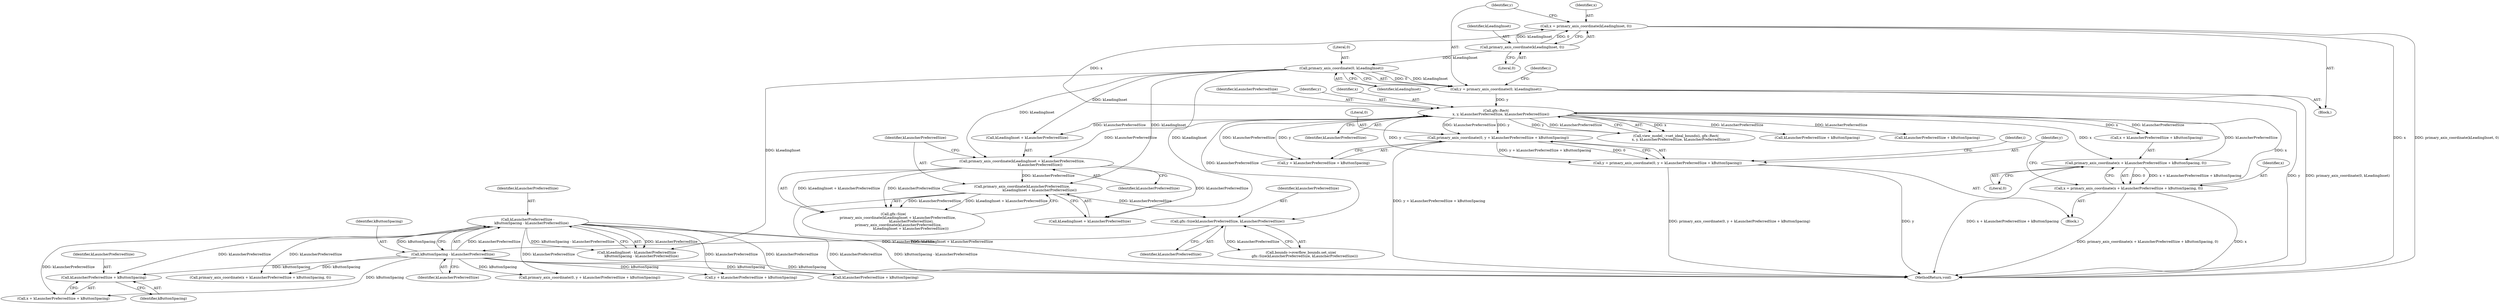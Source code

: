 digraph "1_Chrome_3475f5e448ddf5e48888f3d0563245cc46e3c98b_0@API" {
"1000282" [label="(Call,kLauncherPreferredSize + kButtonSpacing)"];
"1000191" [label="(Call,kLauncherPreferredSize -\n       kButtonSpacing - kLauncherPreferredSize)"];
"1000193" [label="(Call,kButtonSpacing - kLauncherPreferredSize)"];
"1000181" [label="(Call,gfx::Size(kLauncherPreferredSize, kLauncherPreferredSize))"];
"1000175" [label="(Call,primary_axis_coordinate(kLauncherPreferredSize,\n                                kLeadingInset + kLauncherPreferredSize))"];
"1000170" [label="(Call,primary_axis_coordinate(kLeadingInset + kLauncherPreferredSize,\n                                 kLauncherPreferredSize))"];
"1000122" [label="(Call,primary_axis_coordinate(0, kLeadingInset))"];
"1000116" [label="(Call,primary_axis_coordinate(kLeadingInset, 0))"];
"1000138" [label="(Call,gfx::Rect(\n         x, y, kLauncherPreferredSize, kLauncherPreferredSize))"];
"1000143" [label="(Call,x = primary_axis_coordinate(x + kLauncherPreferredSize + kButtonSpacing, 0))"];
"1000145" [label="(Call,primary_axis_coordinate(x + kLauncherPreferredSize + kButtonSpacing, 0))"];
"1000114" [label="(Call,x = primary_axis_coordinate(kLeadingInset, 0))"];
"1000120" [label="(Call,y = primary_axis_coordinate(0, kLeadingInset))"];
"1000152" [label="(Call,y = primary_axis_coordinate(0, y + kLauncherPreferredSize + kButtonSpacing))"];
"1000154" [label="(Call,primary_axis_coordinate(0, y + kLauncherPreferredSize + kButtonSpacing))"];
"1000290" [label="(Call,y + kLauncherPreferredSize + kButtonSpacing)"];
"1000123" [label="(Literal,0)"];
"1000283" [label="(Identifier,kLauncherPreferredSize)"];
"1000146" [label="(Call,x + kLauncherPreferredSize + kButtonSpacing)"];
"1000192" [label="(Identifier,kLauncherPreferredSize)"];
"1000145" [label="(Call,primary_axis_coordinate(x + kLauncherPreferredSize + kButtonSpacing, 0))"];
"1000142" [label="(Identifier,kLauncherPreferredSize)"];
"1000140" [label="(Identifier,y)"];
"1000193" [label="(Call,kButtonSpacing - kLauncherPreferredSize)"];
"1000115" [label="(Identifier,x)"];
"1000183" [label="(Identifier,kLauncherPreferredSize)"];
"1000189" [label="(Call,kLeadingInset - kLauncherPreferredSize -\n       kButtonSpacing - kLauncherPreferredSize)"];
"1000170" [label="(Call,primary_axis_coordinate(kLeadingInset + kLauncherPreferredSize,\n                                 kLauncherPreferredSize))"];
"1000282" [label="(Call,kLauncherPreferredSize + kButtonSpacing)"];
"1000284" [label="(Identifier,kButtonSpacing)"];
"1000122" [label="(Call,primary_axis_coordinate(0, kLeadingInset))"];
"1000175" [label="(Call,primary_axis_coordinate(kLauncherPreferredSize,\n                                kLeadingInset + kLauncherPreferredSize))"];
"1000155" [label="(Literal,0)"];
"1000176" [label="(Identifier,kLauncherPreferredSize)"];
"1000144" [label="(Identifier,x)"];
"1000124" [label="(Identifier,kLeadingInset)"];
"1000136" [label="(Call,view_model_->set_ideal_bounds(i, gfx::Rect(\n         x, y, kLauncherPreferredSize, kLauncherPreferredSize)))"];
"1000288" [label="(Call,primary_axis_coordinate(0, y + kLauncherPreferredSize + kButtonSpacing))"];
"1000177" [label="(Call,kLeadingInset + kLauncherPreferredSize)"];
"1000114" [label="(Call,x = primary_axis_coordinate(kLeadingInset, 0))"];
"1000143" [label="(Call,x = primary_axis_coordinate(x + kLauncherPreferredSize + kButtonSpacing, 0))"];
"1000181" [label="(Call,gfx::Size(kLauncherPreferredSize, kLauncherPreferredSize))"];
"1000299" [label="(MethodReturn,void)"];
"1000180" [label="(Call,bounds->overflow_bounds.set_size(\n       gfx::Size(kLauncherPreferredSize, kLauncherPreferredSize)))"];
"1000116" [label="(Call,primary_axis_coordinate(kLeadingInset, 0))"];
"1000152" [label="(Call,y = primary_axis_coordinate(0, y + kLauncherPreferredSize + kButtonSpacing))"];
"1000134" [label="(Identifier,i)"];
"1000194" [label="(Identifier,kButtonSpacing)"];
"1000292" [label="(Call,kLauncherPreferredSize + kButtonSpacing)"];
"1000148" [label="(Call,kLauncherPreferredSize + kButtonSpacing)"];
"1000138" [label="(Call,gfx::Rect(\n         x, y, kLauncherPreferredSize, kLauncherPreferredSize))"];
"1000117" [label="(Identifier,kLeadingInset)"];
"1000195" [label="(Identifier,kLauncherPreferredSize)"];
"1000135" [label="(Block,)"];
"1000174" [label="(Identifier,kLauncherPreferredSize)"];
"1000128" [label="(Identifier,i)"];
"1000158" [label="(Call,kLauncherPreferredSize + kButtonSpacing)"];
"1000139" [label="(Identifier,x)"];
"1000169" [label="(Call,gfx::Size(\n        primary_axis_coordinate(kLeadingInset + kLauncherPreferredSize,\n                                 kLauncherPreferredSize),\n         primary_axis_coordinate(kLauncherPreferredSize,\n                                kLeadingInset + kLauncherPreferredSize)))"];
"1000153" [label="(Identifier,y)"];
"1000171" [label="(Call,kLeadingInset + kLauncherPreferredSize)"];
"1000191" [label="(Call,kLauncherPreferredSize -\n       kButtonSpacing - kLauncherPreferredSize)"];
"1000120" [label="(Call,y = primary_axis_coordinate(0, kLeadingInset))"];
"1000156" [label="(Call,y + kLauncherPreferredSize + kButtonSpacing)"];
"1000151" [label="(Literal,0)"];
"1000280" [label="(Call,x + kLauncherPreferredSize + kButtonSpacing)"];
"1000279" [label="(Call,primary_axis_coordinate(x + kLauncherPreferredSize + kButtonSpacing, 0))"];
"1000141" [label="(Identifier,kLauncherPreferredSize)"];
"1000154" [label="(Call,primary_axis_coordinate(0, y + kLauncherPreferredSize + kButtonSpacing))"];
"1000118" [label="(Literal,0)"];
"1000121" [label="(Identifier,y)"];
"1000102" [label="(Block,)"];
"1000182" [label="(Identifier,kLauncherPreferredSize)"];
"1000282" -> "1000280"  [label="AST: "];
"1000282" -> "1000284"  [label="CFG: "];
"1000283" -> "1000282"  [label="AST: "];
"1000284" -> "1000282"  [label="AST: "];
"1000280" -> "1000282"  [label="CFG: "];
"1000191" -> "1000282"  [label="DDG: kLauncherPreferredSize"];
"1000193" -> "1000282"  [label="DDG: kButtonSpacing"];
"1000191" -> "1000189"  [label="AST: "];
"1000191" -> "1000193"  [label="CFG: "];
"1000192" -> "1000191"  [label="AST: "];
"1000193" -> "1000191"  [label="AST: "];
"1000189" -> "1000191"  [label="CFG: "];
"1000191" -> "1000299"  [label="DDG: kButtonSpacing - kLauncherPreferredSize"];
"1000191" -> "1000299"  [label="DDG: kLauncherPreferredSize"];
"1000191" -> "1000189"  [label="DDG: kLauncherPreferredSize"];
"1000191" -> "1000189"  [label="DDG: kButtonSpacing - kLauncherPreferredSize"];
"1000193" -> "1000191"  [label="DDG: kLauncherPreferredSize"];
"1000193" -> "1000191"  [label="DDG: kButtonSpacing"];
"1000191" -> "1000279"  [label="DDG: kLauncherPreferredSize"];
"1000191" -> "1000280"  [label="DDG: kLauncherPreferredSize"];
"1000191" -> "1000288"  [label="DDG: kLauncherPreferredSize"];
"1000191" -> "1000290"  [label="DDG: kLauncherPreferredSize"];
"1000191" -> "1000292"  [label="DDG: kLauncherPreferredSize"];
"1000193" -> "1000195"  [label="CFG: "];
"1000194" -> "1000193"  [label="AST: "];
"1000195" -> "1000193"  [label="AST: "];
"1000193" -> "1000299"  [label="DDG: kButtonSpacing"];
"1000181" -> "1000193"  [label="DDG: kLauncherPreferredSize"];
"1000193" -> "1000279"  [label="DDG: kButtonSpacing"];
"1000193" -> "1000280"  [label="DDG: kButtonSpacing"];
"1000193" -> "1000288"  [label="DDG: kButtonSpacing"];
"1000193" -> "1000290"  [label="DDG: kButtonSpacing"];
"1000193" -> "1000292"  [label="DDG: kButtonSpacing"];
"1000181" -> "1000180"  [label="AST: "];
"1000181" -> "1000183"  [label="CFG: "];
"1000182" -> "1000181"  [label="AST: "];
"1000183" -> "1000181"  [label="AST: "];
"1000180" -> "1000181"  [label="CFG: "];
"1000181" -> "1000180"  [label="DDG: kLauncherPreferredSize"];
"1000175" -> "1000181"  [label="DDG: kLauncherPreferredSize"];
"1000138" -> "1000181"  [label="DDG: kLauncherPreferredSize"];
"1000175" -> "1000169"  [label="AST: "];
"1000175" -> "1000177"  [label="CFG: "];
"1000176" -> "1000175"  [label="AST: "];
"1000177" -> "1000175"  [label="AST: "];
"1000169" -> "1000175"  [label="CFG: "];
"1000175" -> "1000299"  [label="DDG: kLeadingInset + kLauncherPreferredSize"];
"1000175" -> "1000169"  [label="DDG: kLauncherPreferredSize"];
"1000175" -> "1000169"  [label="DDG: kLeadingInset + kLauncherPreferredSize"];
"1000170" -> "1000175"  [label="DDG: kLauncherPreferredSize"];
"1000122" -> "1000175"  [label="DDG: kLeadingInset"];
"1000170" -> "1000169"  [label="AST: "];
"1000170" -> "1000174"  [label="CFG: "];
"1000171" -> "1000170"  [label="AST: "];
"1000174" -> "1000170"  [label="AST: "];
"1000176" -> "1000170"  [label="CFG: "];
"1000170" -> "1000169"  [label="DDG: kLeadingInset + kLauncherPreferredSize"];
"1000170" -> "1000169"  [label="DDG: kLauncherPreferredSize"];
"1000122" -> "1000170"  [label="DDG: kLeadingInset"];
"1000138" -> "1000170"  [label="DDG: kLauncherPreferredSize"];
"1000170" -> "1000177"  [label="DDG: kLauncherPreferredSize"];
"1000122" -> "1000120"  [label="AST: "];
"1000122" -> "1000124"  [label="CFG: "];
"1000123" -> "1000122"  [label="AST: "];
"1000124" -> "1000122"  [label="AST: "];
"1000120" -> "1000122"  [label="CFG: "];
"1000122" -> "1000120"  [label="DDG: 0"];
"1000122" -> "1000120"  [label="DDG: kLeadingInset"];
"1000116" -> "1000122"  [label="DDG: kLeadingInset"];
"1000122" -> "1000171"  [label="DDG: kLeadingInset"];
"1000122" -> "1000177"  [label="DDG: kLeadingInset"];
"1000122" -> "1000189"  [label="DDG: kLeadingInset"];
"1000116" -> "1000114"  [label="AST: "];
"1000116" -> "1000118"  [label="CFG: "];
"1000117" -> "1000116"  [label="AST: "];
"1000118" -> "1000116"  [label="AST: "];
"1000114" -> "1000116"  [label="CFG: "];
"1000116" -> "1000114"  [label="DDG: kLeadingInset"];
"1000116" -> "1000114"  [label="DDG: 0"];
"1000138" -> "1000136"  [label="AST: "];
"1000138" -> "1000142"  [label="CFG: "];
"1000139" -> "1000138"  [label="AST: "];
"1000140" -> "1000138"  [label="AST: "];
"1000141" -> "1000138"  [label="AST: "];
"1000142" -> "1000138"  [label="AST: "];
"1000136" -> "1000138"  [label="CFG: "];
"1000138" -> "1000136"  [label="DDG: x"];
"1000138" -> "1000136"  [label="DDG: y"];
"1000138" -> "1000136"  [label="DDG: kLauncherPreferredSize"];
"1000143" -> "1000138"  [label="DDG: x"];
"1000114" -> "1000138"  [label="DDG: x"];
"1000120" -> "1000138"  [label="DDG: y"];
"1000152" -> "1000138"  [label="DDG: y"];
"1000138" -> "1000145"  [label="DDG: x"];
"1000138" -> "1000145"  [label="DDG: kLauncherPreferredSize"];
"1000138" -> "1000146"  [label="DDG: x"];
"1000138" -> "1000146"  [label="DDG: kLauncherPreferredSize"];
"1000138" -> "1000148"  [label="DDG: kLauncherPreferredSize"];
"1000138" -> "1000154"  [label="DDG: y"];
"1000138" -> "1000154"  [label="DDG: kLauncherPreferredSize"];
"1000138" -> "1000156"  [label="DDG: y"];
"1000138" -> "1000156"  [label="DDG: kLauncherPreferredSize"];
"1000138" -> "1000158"  [label="DDG: kLauncherPreferredSize"];
"1000138" -> "1000171"  [label="DDG: kLauncherPreferredSize"];
"1000143" -> "1000135"  [label="AST: "];
"1000143" -> "1000145"  [label="CFG: "];
"1000144" -> "1000143"  [label="AST: "];
"1000145" -> "1000143"  [label="AST: "];
"1000153" -> "1000143"  [label="CFG: "];
"1000143" -> "1000299"  [label="DDG: x"];
"1000143" -> "1000299"  [label="DDG: primary_axis_coordinate(x + kLauncherPreferredSize + kButtonSpacing, 0)"];
"1000145" -> "1000143"  [label="DDG: x + kLauncherPreferredSize + kButtonSpacing"];
"1000145" -> "1000143"  [label="DDG: 0"];
"1000145" -> "1000151"  [label="CFG: "];
"1000146" -> "1000145"  [label="AST: "];
"1000151" -> "1000145"  [label="AST: "];
"1000145" -> "1000299"  [label="DDG: x + kLauncherPreferredSize + kButtonSpacing"];
"1000114" -> "1000102"  [label="AST: "];
"1000115" -> "1000114"  [label="AST: "];
"1000121" -> "1000114"  [label="CFG: "];
"1000114" -> "1000299"  [label="DDG: x"];
"1000114" -> "1000299"  [label="DDG: primary_axis_coordinate(kLeadingInset, 0)"];
"1000120" -> "1000102"  [label="AST: "];
"1000121" -> "1000120"  [label="AST: "];
"1000128" -> "1000120"  [label="CFG: "];
"1000120" -> "1000299"  [label="DDG: y"];
"1000120" -> "1000299"  [label="DDG: primary_axis_coordinate(0, kLeadingInset)"];
"1000152" -> "1000135"  [label="AST: "];
"1000152" -> "1000154"  [label="CFG: "];
"1000153" -> "1000152"  [label="AST: "];
"1000154" -> "1000152"  [label="AST: "];
"1000134" -> "1000152"  [label="CFG: "];
"1000152" -> "1000299"  [label="DDG: y"];
"1000152" -> "1000299"  [label="DDG: primary_axis_coordinate(0, y + kLauncherPreferredSize + kButtonSpacing)"];
"1000154" -> "1000152"  [label="DDG: 0"];
"1000154" -> "1000152"  [label="DDG: y + kLauncherPreferredSize + kButtonSpacing"];
"1000154" -> "1000156"  [label="CFG: "];
"1000155" -> "1000154"  [label="AST: "];
"1000156" -> "1000154"  [label="AST: "];
"1000154" -> "1000299"  [label="DDG: y + kLauncherPreferredSize + kButtonSpacing"];
}
